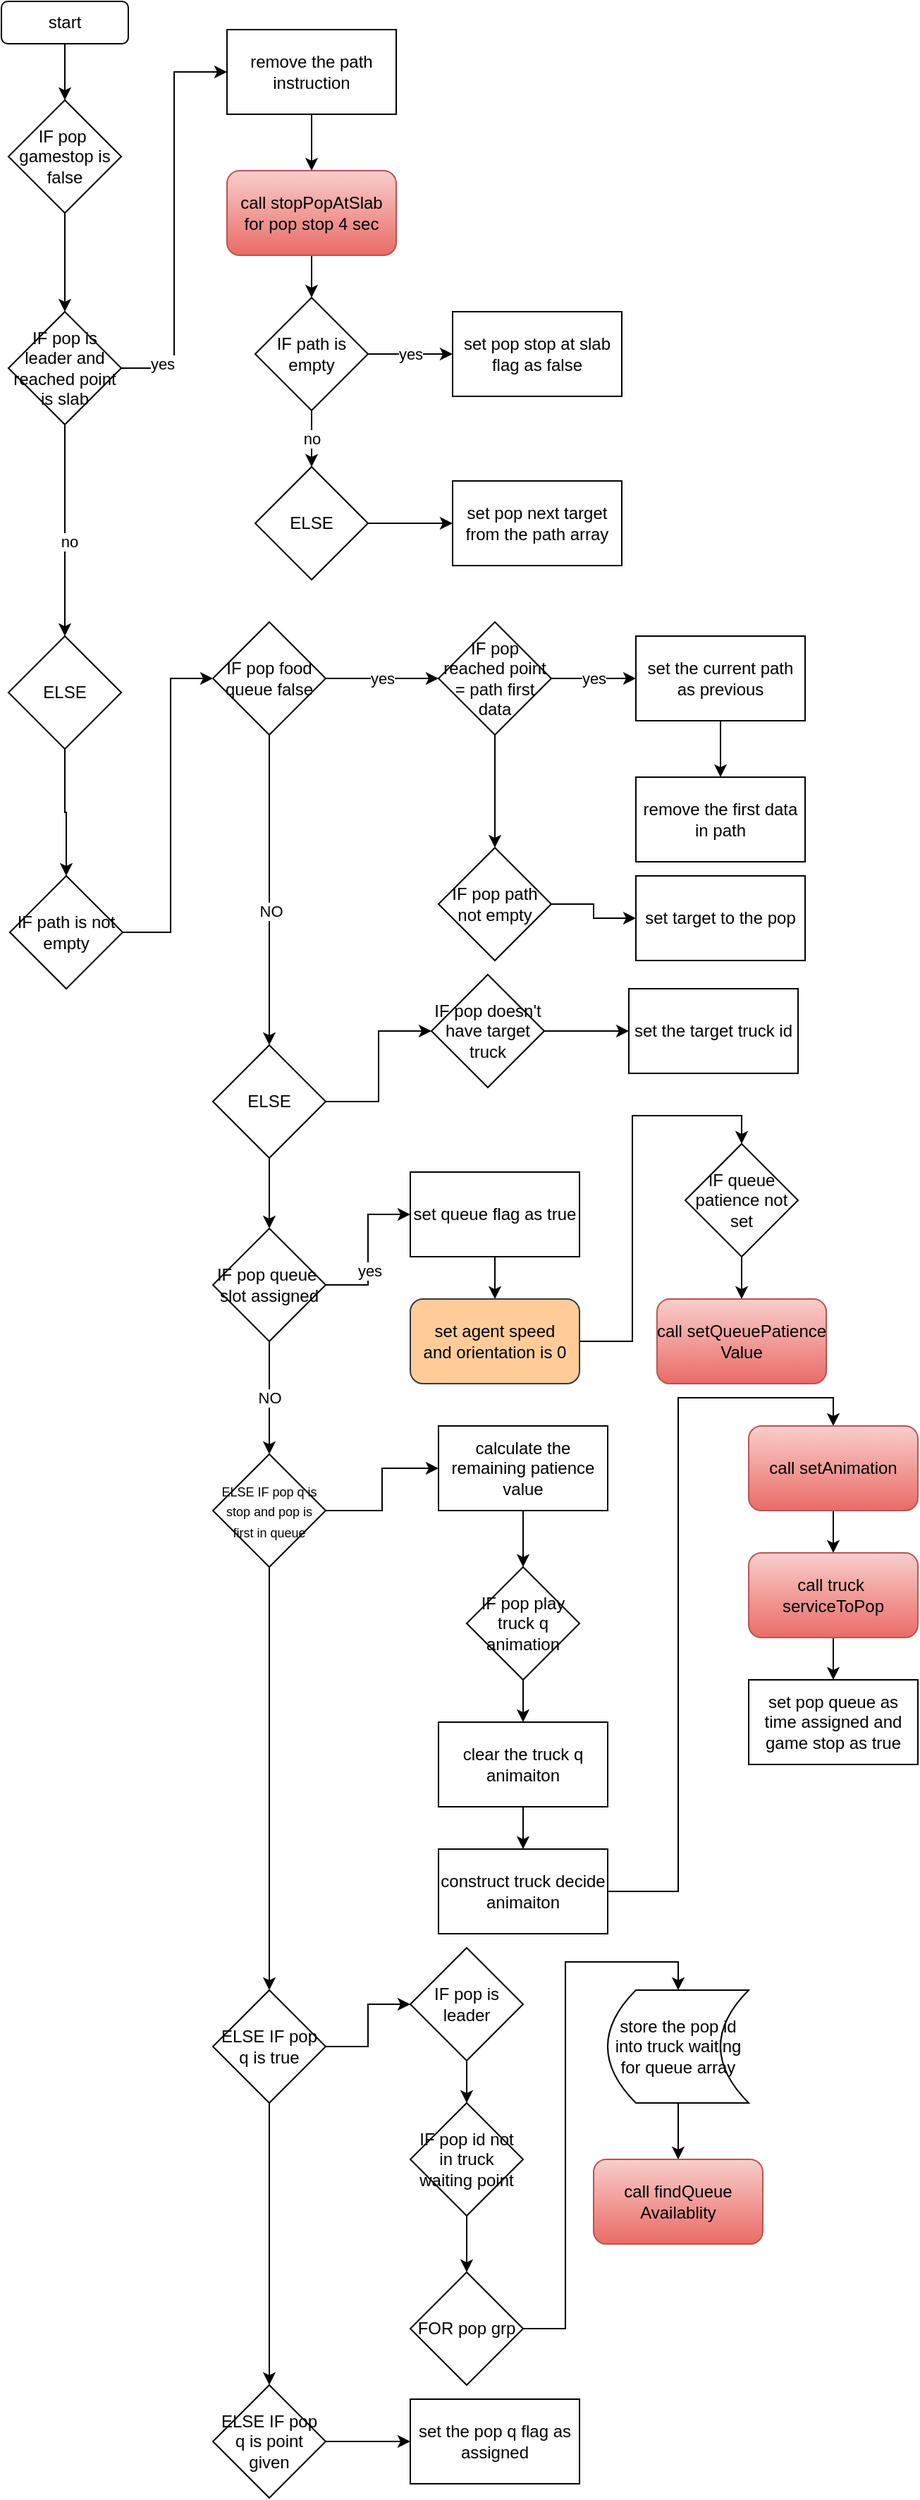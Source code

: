 <mxfile version="17.5.0" type="github">
  <diagram id="4kPlA3bA-O8lGR9gabR4" name="Page-1">
    <mxGraphModel dx="1038" dy="579" grid="1" gridSize="10" guides="1" tooltips="1" connect="1" arrows="1" fold="1" page="1" pageScale="1" pageWidth="850" pageHeight="1100" math="0" shadow="0">
      <root>
        <mxCell id="0" />
        <mxCell id="1" parent="0" />
        <mxCell id="WWKZQpPVSsgoNFgP7Xzk-5" value="" style="edgeStyle=orthogonalEdgeStyle;rounded=0;orthogonalLoop=1;jettySize=auto;html=1;" edge="1" parent="1" source="WWKZQpPVSsgoNFgP7Xzk-1" target="WWKZQpPVSsgoNFgP7Xzk-4">
          <mxGeometry relative="1" as="geometry" />
        </mxCell>
        <mxCell id="WWKZQpPVSsgoNFgP7Xzk-1" value="start" style="rounded=1;whiteSpace=wrap;html=1;" vertex="1" parent="1">
          <mxGeometry x="80" y="30" width="90" height="30" as="geometry" />
        </mxCell>
        <mxCell id="WWKZQpPVSsgoNFgP7Xzk-7" value="" style="edgeStyle=orthogonalEdgeStyle;rounded=0;orthogonalLoop=1;jettySize=auto;html=1;" edge="1" parent="1" source="WWKZQpPVSsgoNFgP7Xzk-4" target="WWKZQpPVSsgoNFgP7Xzk-6">
          <mxGeometry relative="1" as="geometry" />
        </mxCell>
        <mxCell id="WWKZQpPVSsgoNFgP7Xzk-4" value="IF pop&amp;nbsp; gamestop is false" style="rhombus;whiteSpace=wrap;html=1;" vertex="1" parent="1">
          <mxGeometry x="85" y="100" width="80" height="80" as="geometry" />
        </mxCell>
        <mxCell id="WWKZQpPVSsgoNFgP7Xzk-9" value="" style="edgeStyle=orthogonalEdgeStyle;rounded=0;orthogonalLoop=1;jettySize=auto;html=1;entryX=0;entryY=0.5;entryDx=0;entryDy=0;" edge="1" parent="1" source="WWKZQpPVSsgoNFgP7Xzk-6" target="WWKZQpPVSsgoNFgP7Xzk-8">
          <mxGeometry relative="1" as="geometry" />
        </mxCell>
        <mxCell id="WWKZQpPVSsgoNFgP7Xzk-23" value="yes" style="edgeLabel;html=1;align=center;verticalAlign=middle;resizable=0;points=[];" vertex="1" connectable="0" parent="WWKZQpPVSsgoNFgP7Xzk-9">
          <mxGeometry x="-0.796" y="3" relative="1" as="geometry">
            <mxPoint as="offset" />
          </mxGeometry>
        </mxCell>
        <mxCell id="WWKZQpPVSsgoNFgP7Xzk-25" value="" style="edgeStyle=orthogonalEdgeStyle;rounded=0;orthogonalLoop=1;jettySize=auto;html=1;" edge="1" parent="1" source="WWKZQpPVSsgoNFgP7Xzk-6" target="WWKZQpPVSsgoNFgP7Xzk-24">
          <mxGeometry relative="1" as="geometry" />
        </mxCell>
        <mxCell id="WWKZQpPVSsgoNFgP7Xzk-26" value="no" style="edgeLabel;html=1;align=center;verticalAlign=middle;resizable=0;points=[];" vertex="1" connectable="0" parent="WWKZQpPVSsgoNFgP7Xzk-25">
          <mxGeometry x="0.105" y="3" relative="1" as="geometry">
            <mxPoint as="offset" />
          </mxGeometry>
        </mxCell>
        <mxCell id="WWKZQpPVSsgoNFgP7Xzk-6" value="IF pop is leader and reached point is slab" style="rhombus;whiteSpace=wrap;html=1;" vertex="1" parent="1">
          <mxGeometry x="85" y="250" width="80" height="80" as="geometry" />
        </mxCell>
        <mxCell id="WWKZQpPVSsgoNFgP7Xzk-13" value="" style="edgeStyle=orthogonalEdgeStyle;rounded=0;orthogonalLoop=1;jettySize=auto;html=1;" edge="1" parent="1" source="WWKZQpPVSsgoNFgP7Xzk-8" target="WWKZQpPVSsgoNFgP7Xzk-10">
          <mxGeometry relative="1" as="geometry" />
        </mxCell>
        <mxCell id="WWKZQpPVSsgoNFgP7Xzk-8" value="remove the path instruction" style="whiteSpace=wrap;html=1;" vertex="1" parent="1">
          <mxGeometry x="240" y="50" width="120" height="60" as="geometry" />
        </mxCell>
        <mxCell id="WWKZQpPVSsgoNFgP7Xzk-16" value="" style="edgeStyle=orthogonalEdgeStyle;rounded=0;orthogonalLoop=1;jettySize=auto;html=1;" edge="1" parent="1" source="WWKZQpPVSsgoNFgP7Xzk-10" target="WWKZQpPVSsgoNFgP7Xzk-14">
          <mxGeometry relative="1" as="geometry" />
        </mxCell>
        <mxCell id="WWKZQpPVSsgoNFgP7Xzk-10" value="call&amp;nbsp;stopPopAtSlab for pop stop 4 sec" style="rounded=1;whiteSpace=wrap;html=1;fillColor=#f8cecc;gradientColor=#ea6b66;strokeColor=#b85450;" vertex="1" parent="1">
          <mxGeometry x="240" y="150" width="120" height="60" as="geometry" />
        </mxCell>
        <mxCell id="WWKZQpPVSsgoNFgP7Xzk-18" value="yes" style="edgeStyle=orthogonalEdgeStyle;rounded=0;orthogonalLoop=1;jettySize=auto;html=1;" edge="1" parent="1" source="WWKZQpPVSsgoNFgP7Xzk-14" target="WWKZQpPVSsgoNFgP7Xzk-17">
          <mxGeometry relative="1" as="geometry">
            <Array as="points">
              <mxPoint x="370" y="280" />
              <mxPoint x="370" y="280" />
            </Array>
          </mxGeometry>
        </mxCell>
        <mxCell id="WWKZQpPVSsgoNFgP7Xzk-20" value="no" style="edgeStyle=orthogonalEdgeStyle;rounded=0;orthogonalLoop=1;jettySize=auto;html=1;" edge="1" parent="1" source="WWKZQpPVSsgoNFgP7Xzk-14" target="WWKZQpPVSsgoNFgP7Xzk-19">
          <mxGeometry relative="1" as="geometry" />
        </mxCell>
        <mxCell id="WWKZQpPVSsgoNFgP7Xzk-14" value="IF path is empty" style="rhombus;whiteSpace=wrap;html=1;" vertex="1" parent="1">
          <mxGeometry x="260" y="240" width="80" height="80" as="geometry" />
        </mxCell>
        <mxCell id="WWKZQpPVSsgoNFgP7Xzk-17" value="set pop stop at slab flag as false" style="whiteSpace=wrap;html=1;" vertex="1" parent="1">
          <mxGeometry x="400" y="250" width="120" height="60" as="geometry" />
        </mxCell>
        <mxCell id="WWKZQpPVSsgoNFgP7Xzk-22" value="" style="edgeStyle=orthogonalEdgeStyle;rounded=0;orthogonalLoop=1;jettySize=auto;html=1;" edge="1" parent="1" source="WWKZQpPVSsgoNFgP7Xzk-19" target="WWKZQpPVSsgoNFgP7Xzk-21">
          <mxGeometry relative="1" as="geometry" />
        </mxCell>
        <mxCell id="WWKZQpPVSsgoNFgP7Xzk-19" value="ELSE" style="rhombus;whiteSpace=wrap;html=1;" vertex="1" parent="1">
          <mxGeometry x="260" y="360" width="80" height="80" as="geometry" />
        </mxCell>
        <mxCell id="WWKZQpPVSsgoNFgP7Xzk-21" value="set pop next target from the path array" style="whiteSpace=wrap;html=1;" vertex="1" parent="1">
          <mxGeometry x="400" y="370" width="120" height="60" as="geometry" />
        </mxCell>
        <mxCell id="WWKZQpPVSsgoNFgP7Xzk-28" value="" style="edgeStyle=orthogonalEdgeStyle;rounded=0;orthogonalLoop=1;jettySize=auto;html=1;" edge="1" parent="1" source="WWKZQpPVSsgoNFgP7Xzk-24" target="WWKZQpPVSsgoNFgP7Xzk-27">
          <mxGeometry relative="1" as="geometry" />
        </mxCell>
        <mxCell id="WWKZQpPVSsgoNFgP7Xzk-24" value="ELSE" style="rhombus;whiteSpace=wrap;html=1;" vertex="1" parent="1">
          <mxGeometry x="85" y="480" width="80" height="80" as="geometry" />
        </mxCell>
        <mxCell id="WWKZQpPVSsgoNFgP7Xzk-30" value="" style="edgeStyle=orthogonalEdgeStyle;rounded=0;orthogonalLoop=1;jettySize=auto;html=1;" edge="1" parent="1" source="WWKZQpPVSsgoNFgP7Xzk-27" target="WWKZQpPVSsgoNFgP7Xzk-29">
          <mxGeometry relative="1" as="geometry">
            <Array as="points">
              <mxPoint x="200" y="690" />
              <mxPoint x="200" y="510" />
            </Array>
          </mxGeometry>
        </mxCell>
        <mxCell id="WWKZQpPVSsgoNFgP7Xzk-27" value="IF path is not empty" style="rhombus;whiteSpace=wrap;html=1;" vertex="1" parent="1">
          <mxGeometry x="86" y="650" width="80" height="80" as="geometry" />
        </mxCell>
        <mxCell id="WWKZQpPVSsgoNFgP7Xzk-32" value="yes" style="edgeStyle=orthogonalEdgeStyle;rounded=0;orthogonalLoop=1;jettySize=auto;html=1;" edge="1" parent="1" source="WWKZQpPVSsgoNFgP7Xzk-29" target="WWKZQpPVSsgoNFgP7Xzk-31">
          <mxGeometry relative="1" as="geometry">
            <Array as="points">
              <mxPoint x="350" y="510" />
              <mxPoint x="350" y="510" />
            </Array>
          </mxGeometry>
        </mxCell>
        <mxCell id="WWKZQpPVSsgoNFgP7Xzk-42" value="" style="edgeStyle=orthogonalEdgeStyle;rounded=0;orthogonalLoop=1;jettySize=auto;html=1;" edge="1" parent="1" source="WWKZQpPVSsgoNFgP7Xzk-29" target="WWKZQpPVSsgoNFgP7Xzk-41">
          <mxGeometry relative="1" as="geometry" />
        </mxCell>
        <mxCell id="WWKZQpPVSsgoNFgP7Xzk-43" value="NO" style="edgeLabel;html=1;align=center;verticalAlign=middle;resizable=0;points=[];" vertex="1" connectable="0" parent="WWKZQpPVSsgoNFgP7Xzk-42">
          <mxGeometry x="0.138" y="1" relative="1" as="geometry">
            <mxPoint as="offset" />
          </mxGeometry>
        </mxCell>
        <mxCell id="WWKZQpPVSsgoNFgP7Xzk-29" value="IF pop food queue false" style="rhombus;whiteSpace=wrap;html=1;" vertex="1" parent="1">
          <mxGeometry x="230" y="470" width="80" height="80" as="geometry" />
        </mxCell>
        <mxCell id="WWKZQpPVSsgoNFgP7Xzk-34" value="yes" style="edgeStyle=orthogonalEdgeStyle;rounded=0;orthogonalLoop=1;jettySize=auto;html=1;" edge="1" parent="1" source="WWKZQpPVSsgoNFgP7Xzk-31" target="WWKZQpPVSsgoNFgP7Xzk-33">
          <mxGeometry relative="1" as="geometry" />
        </mxCell>
        <mxCell id="WWKZQpPVSsgoNFgP7Xzk-38" value="" style="edgeStyle=orthogonalEdgeStyle;rounded=0;orthogonalLoop=1;jettySize=auto;html=1;" edge="1" parent="1" source="WWKZQpPVSsgoNFgP7Xzk-31" target="WWKZQpPVSsgoNFgP7Xzk-37">
          <mxGeometry relative="1" as="geometry">
            <Array as="points">
              <mxPoint x="430" y="590" />
              <mxPoint x="430" y="590" />
            </Array>
          </mxGeometry>
        </mxCell>
        <mxCell id="WWKZQpPVSsgoNFgP7Xzk-31" value="IF pop reached point = path first data" style="rhombus;whiteSpace=wrap;html=1;" vertex="1" parent="1">
          <mxGeometry x="390" y="470" width="80" height="80" as="geometry" />
        </mxCell>
        <mxCell id="WWKZQpPVSsgoNFgP7Xzk-36" value="" style="edgeStyle=orthogonalEdgeStyle;rounded=0;orthogonalLoop=1;jettySize=auto;html=1;" edge="1" parent="1" source="WWKZQpPVSsgoNFgP7Xzk-33" target="WWKZQpPVSsgoNFgP7Xzk-35">
          <mxGeometry relative="1" as="geometry" />
        </mxCell>
        <mxCell id="WWKZQpPVSsgoNFgP7Xzk-33" value="set the current path as previous" style="whiteSpace=wrap;html=1;" vertex="1" parent="1">
          <mxGeometry x="530" y="480" width="120" height="60" as="geometry" />
        </mxCell>
        <mxCell id="WWKZQpPVSsgoNFgP7Xzk-35" value="remove the first data in path" style="whiteSpace=wrap;html=1;" vertex="1" parent="1">
          <mxGeometry x="530" y="580" width="120" height="60" as="geometry" />
        </mxCell>
        <mxCell id="WWKZQpPVSsgoNFgP7Xzk-40" value="" style="edgeStyle=orthogonalEdgeStyle;rounded=0;orthogonalLoop=1;jettySize=auto;html=1;" edge="1" parent="1" source="WWKZQpPVSsgoNFgP7Xzk-37" target="WWKZQpPVSsgoNFgP7Xzk-39">
          <mxGeometry relative="1" as="geometry" />
        </mxCell>
        <mxCell id="WWKZQpPVSsgoNFgP7Xzk-37" value="IF pop path not empty" style="rhombus;whiteSpace=wrap;html=1;" vertex="1" parent="1">
          <mxGeometry x="390" y="630" width="80" height="80" as="geometry" />
        </mxCell>
        <mxCell id="WWKZQpPVSsgoNFgP7Xzk-39" value="set target to the pop" style="whiteSpace=wrap;html=1;" vertex="1" parent="1">
          <mxGeometry x="530" y="650" width="120" height="60" as="geometry" />
        </mxCell>
        <mxCell id="WWKZQpPVSsgoNFgP7Xzk-45" value="" style="edgeStyle=orthogonalEdgeStyle;rounded=0;orthogonalLoop=1;jettySize=auto;html=1;" edge="1" parent="1" source="WWKZQpPVSsgoNFgP7Xzk-41" target="WWKZQpPVSsgoNFgP7Xzk-44">
          <mxGeometry relative="1" as="geometry" />
        </mxCell>
        <mxCell id="WWKZQpPVSsgoNFgP7Xzk-49" value="" style="edgeStyle=orthogonalEdgeStyle;rounded=0;orthogonalLoop=1;jettySize=auto;html=1;" edge="1" parent="1" source="WWKZQpPVSsgoNFgP7Xzk-41" target="WWKZQpPVSsgoNFgP7Xzk-48">
          <mxGeometry relative="1" as="geometry" />
        </mxCell>
        <mxCell id="WWKZQpPVSsgoNFgP7Xzk-41" value="ELSE" style="rhombus;whiteSpace=wrap;html=1;" vertex="1" parent="1">
          <mxGeometry x="230" y="770" width="80" height="80" as="geometry" />
        </mxCell>
        <mxCell id="WWKZQpPVSsgoNFgP7Xzk-47" value="" style="edgeStyle=orthogonalEdgeStyle;rounded=0;orthogonalLoop=1;jettySize=auto;html=1;" edge="1" parent="1" source="WWKZQpPVSsgoNFgP7Xzk-44" target="WWKZQpPVSsgoNFgP7Xzk-46">
          <mxGeometry relative="1" as="geometry" />
        </mxCell>
        <mxCell id="WWKZQpPVSsgoNFgP7Xzk-44" value="IF pop doesn&#39;t have target truck" style="rhombus;whiteSpace=wrap;html=1;" vertex="1" parent="1">
          <mxGeometry x="385" y="720" width="80" height="80" as="geometry" />
        </mxCell>
        <mxCell id="WWKZQpPVSsgoNFgP7Xzk-46" value="set the target truck id" style="whiteSpace=wrap;html=1;" vertex="1" parent="1">
          <mxGeometry x="525" y="730" width="120" height="60" as="geometry" />
        </mxCell>
        <mxCell id="WWKZQpPVSsgoNFgP7Xzk-51" value="" style="edgeStyle=orthogonalEdgeStyle;rounded=0;orthogonalLoop=1;jettySize=auto;html=1;" edge="1" parent="1" source="WWKZQpPVSsgoNFgP7Xzk-48" target="WWKZQpPVSsgoNFgP7Xzk-50">
          <mxGeometry relative="1" as="geometry" />
        </mxCell>
        <mxCell id="WWKZQpPVSsgoNFgP7Xzk-62" value="yes" style="edgeLabel;html=1;align=center;verticalAlign=middle;resizable=0;points=[];" vertex="1" connectable="0" parent="WWKZQpPVSsgoNFgP7Xzk-51">
          <mxGeometry x="-0.273" y="-1" relative="1" as="geometry">
            <mxPoint as="offset" />
          </mxGeometry>
        </mxCell>
        <mxCell id="WWKZQpPVSsgoNFgP7Xzk-61" value="NO" style="edgeStyle=orthogonalEdgeStyle;rounded=0;orthogonalLoop=1;jettySize=auto;html=1;" edge="1" parent="1" source="WWKZQpPVSsgoNFgP7Xzk-48" target="WWKZQpPVSsgoNFgP7Xzk-60">
          <mxGeometry relative="1" as="geometry" />
        </mxCell>
        <mxCell id="WWKZQpPVSsgoNFgP7Xzk-48" value="IF pop queue&amp;nbsp; slot assigned" style="rhombus;whiteSpace=wrap;html=1;" vertex="1" parent="1">
          <mxGeometry x="230" y="900" width="80" height="80" as="geometry" />
        </mxCell>
        <mxCell id="WWKZQpPVSsgoNFgP7Xzk-53" value="" style="edgeStyle=orthogonalEdgeStyle;rounded=0;orthogonalLoop=1;jettySize=auto;html=1;" edge="1" parent="1" source="WWKZQpPVSsgoNFgP7Xzk-50" target="WWKZQpPVSsgoNFgP7Xzk-52">
          <mxGeometry relative="1" as="geometry" />
        </mxCell>
        <mxCell id="WWKZQpPVSsgoNFgP7Xzk-50" value="set queue flag as true&lt;span style=&quot;color: rgba(0 , 0 , 0 , 0) ; font-family: monospace ; font-size: 0px&quot;&gt;%3CmxGraphModel%3E%3Croot%3E%3CmxCell%20id%3D%220%22%2F%3E%3CmxCell%20id%3D%221%22%20parent%3D%220%22%2F%3E%3CmxCell%20id%3D%222%22%20value%3D%22set%20agent%20speed%22%20style%3D%22rounded%3D1%3BwhiteSpace%3Dwrap%3Bhtml%3D1%3BfillColor%3D%23ffcc99%3BstrokeColor%3D%2336393d%3B%22%20vertex%3D%221%22%20parent%3D%221%22%3E%3CmxGeometry%20x%3D%22190%22%20y%3D%222370%22%20width%3D%22120%22%20height%3D%2260%22%20as%3D%22geometry%22%2F%3E%3C%2FmxCell%3E%3C%2Froot%3E%3C%2FmxGraphModel%3E&lt;/span&gt;" style="whiteSpace=wrap;html=1;" vertex="1" parent="1">
          <mxGeometry x="370" y="860" width="120" height="60" as="geometry" />
        </mxCell>
        <mxCell id="WWKZQpPVSsgoNFgP7Xzk-55" style="edgeStyle=orthogonalEdgeStyle;rounded=0;orthogonalLoop=1;jettySize=auto;html=1;entryX=0.5;entryY=0;entryDx=0;entryDy=0;" edge="1" parent="1" source="WWKZQpPVSsgoNFgP7Xzk-52" target="WWKZQpPVSsgoNFgP7Xzk-54">
          <mxGeometry relative="1" as="geometry" />
        </mxCell>
        <mxCell id="WWKZQpPVSsgoNFgP7Xzk-52" value="set agent speed&lt;br&gt;and orientation is 0" style="rounded=1;whiteSpace=wrap;html=1;fillColor=#ffcc99;strokeColor=#36393d;" vertex="1" parent="1">
          <mxGeometry x="370" y="950" width="120" height="60" as="geometry" />
        </mxCell>
        <mxCell id="WWKZQpPVSsgoNFgP7Xzk-59" value="" style="edgeStyle=orthogonalEdgeStyle;rounded=0;orthogonalLoop=1;jettySize=auto;html=1;" edge="1" parent="1" source="WWKZQpPVSsgoNFgP7Xzk-54" target="WWKZQpPVSsgoNFgP7Xzk-58">
          <mxGeometry relative="1" as="geometry" />
        </mxCell>
        <mxCell id="WWKZQpPVSsgoNFgP7Xzk-54" value="IF queue patience not set" style="rhombus;whiteSpace=wrap;html=1;" vertex="1" parent="1">
          <mxGeometry x="565" y="840" width="80" height="80" as="geometry" />
        </mxCell>
        <mxCell id="WWKZQpPVSsgoNFgP7Xzk-58" value="call&amp;nbsp;setQueuePatience&lt;br&gt;Value" style="rounded=1;whiteSpace=wrap;html=1;fillColor=#f8cecc;gradientColor=#ea6b66;strokeColor=#b85450;" vertex="1" parent="1">
          <mxGeometry x="545" y="950" width="120" height="60" as="geometry" />
        </mxCell>
        <mxCell id="WWKZQpPVSsgoNFgP7Xzk-64" value="" style="edgeStyle=orthogonalEdgeStyle;rounded=0;orthogonalLoop=1;jettySize=auto;html=1;fontSize=9;" edge="1" parent="1" source="WWKZQpPVSsgoNFgP7Xzk-60" target="WWKZQpPVSsgoNFgP7Xzk-63">
          <mxGeometry relative="1" as="geometry" />
        </mxCell>
        <mxCell id="WWKZQpPVSsgoNFgP7Xzk-80" value="" style="edgeStyle=orthogonalEdgeStyle;rounded=0;orthogonalLoop=1;jettySize=auto;html=1;fontSize=9;" edge="1" parent="1" source="WWKZQpPVSsgoNFgP7Xzk-60" target="WWKZQpPVSsgoNFgP7Xzk-79">
          <mxGeometry relative="1" as="geometry" />
        </mxCell>
        <mxCell id="WWKZQpPVSsgoNFgP7Xzk-60" value="&lt;font style=&quot;font-size: 9px&quot;&gt;ELSE IF pop q is stop and pop is first in queue&lt;/font&gt;" style="rhombus;whiteSpace=wrap;html=1;" vertex="1" parent="1">
          <mxGeometry x="230" y="1060" width="80" height="80" as="geometry" />
        </mxCell>
        <mxCell id="WWKZQpPVSsgoNFgP7Xzk-66" value="" style="edgeStyle=orthogonalEdgeStyle;rounded=0;orthogonalLoop=1;jettySize=auto;html=1;fontSize=9;" edge="1" parent="1" source="WWKZQpPVSsgoNFgP7Xzk-63" target="WWKZQpPVSsgoNFgP7Xzk-65">
          <mxGeometry relative="1" as="geometry" />
        </mxCell>
        <mxCell id="WWKZQpPVSsgoNFgP7Xzk-63" value="calculate the remaining patience value" style="whiteSpace=wrap;html=1;" vertex="1" parent="1">
          <mxGeometry x="390" y="1040" width="120" height="60" as="geometry" />
        </mxCell>
        <mxCell id="WWKZQpPVSsgoNFgP7Xzk-70" value="" style="edgeStyle=orthogonalEdgeStyle;rounded=0;orthogonalLoop=1;jettySize=auto;html=1;fontSize=9;" edge="1" parent="1" source="WWKZQpPVSsgoNFgP7Xzk-65" target="WWKZQpPVSsgoNFgP7Xzk-69">
          <mxGeometry relative="1" as="geometry" />
        </mxCell>
        <mxCell id="WWKZQpPVSsgoNFgP7Xzk-65" value="IF pop play truck q animation" style="rhombus;whiteSpace=wrap;html=1;" vertex="1" parent="1">
          <mxGeometry x="410" y="1140" width="80" height="80" as="geometry" />
        </mxCell>
        <mxCell id="WWKZQpPVSsgoNFgP7Xzk-72" value="" style="edgeStyle=orthogonalEdgeStyle;rounded=0;orthogonalLoop=1;jettySize=auto;html=1;fontSize=9;" edge="1" parent="1" source="WWKZQpPVSsgoNFgP7Xzk-69" target="WWKZQpPVSsgoNFgP7Xzk-71">
          <mxGeometry relative="1" as="geometry" />
        </mxCell>
        <mxCell id="WWKZQpPVSsgoNFgP7Xzk-69" value="clear the truck q animaiton" style="whiteSpace=wrap;html=1;" vertex="1" parent="1">
          <mxGeometry x="390" y="1250" width="120" height="60" as="geometry" />
        </mxCell>
        <mxCell id="WWKZQpPVSsgoNFgP7Xzk-74" style="edgeStyle=orthogonalEdgeStyle;rounded=0;orthogonalLoop=1;jettySize=auto;html=1;entryX=0.5;entryY=0;entryDx=0;entryDy=0;fontSize=9;" edge="1" parent="1" source="WWKZQpPVSsgoNFgP7Xzk-71" target="WWKZQpPVSsgoNFgP7Xzk-73">
          <mxGeometry relative="1" as="geometry" />
        </mxCell>
        <mxCell id="WWKZQpPVSsgoNFgP7Xzk-71" value="construct truck decide animaiton" style="whiteSpace=wrap;html=1;" vertex="1" parent="1">
          <mxGeometry x="390" y="1340" width="120" height="60" as="geometry" />
        </mxCell>
        <mxCell id="WWKZQpPVSsgoNFgP7Xzk-76" value="" style="edgeStyle=orthogonalEdgeStyle;rounded=0;orthogonalLoop=1;jettySize=auto;html=1;fontSize=9;" edge="1" parent="1" source="WWKZQpPVSsgoNFgP7Xzk-73" target="WWKZQpPVSsgoNFgP7Xzk-75">
          <mxGeometry relative="1" as="geometry" />
        </mxCell>
        <mxCell id="WWKZQpPVSsgoNFgP7Xzk-73" value="call&amp;nbsp;setAnimation" style="rounded=1;whiteSpace=wrap;html=1;fillColor=#f8cecc;gradientColor=#ea6b66;strokeColor=#b85450;" vertex="1" parent="1">
          <mxGeometry x="610" y="1040" width="120" height="60" as="geometry" />
        </mxCell>
        <mxCell id="WWKZQpPVSsgoNFgP7Xzk-78" value="" style="edgeStyle=orthogonalEdgeStyle;rounded=0;orthogonalLoop=1;jettySize=auto;html=1;fontSize=9;" edge="1" parent="1" source="WWKZQpPVSsgoNFgP7Xzk-75" target="WWKZQpPVSsgoNFgP7Xzk-77">
          <mxGeometry relative="1" as="geometry" />
        </mxCell>
        <mxCell id="WWKZQpPVSsgoNFgP7Xzk-75" value="call&amp;nbsp;truck&amp;nbsp;&lt;br&gt;serviceToPop" style="rounded=1;whiteSpace=wrap;html=1;fillColor=#f8cecc;gradientColor=#ea6b66;strokeColor=#b85450;" vertex="1" parent="1">
          <mxGeometry x="610" y="1130" width="120" height="60" as="geometry" />
        </mxCell>
        <mxCell id="WWKZQpPVSsgoNFgP7Xzk-77" value="set pop queue as time assigned and game stop as true" style="whiteSpace=wrap;html=1;" vertex="1" parent="1">
          <mxGeometry x="610" y="1220" width="120" height="60" as="geometry" />
        </mxCell>
        <mxCell id="WWKZQpPVSsgoNFgP7Xzk-82" value="" style="edgeStyle=orthogonalEdgeStyle;rounded=0;orthogonalLoop=1;jettySize=auto;html=1;fontSize=12;" edge="1" parent="1" source="WWKZQpPVSsgoNFgP7Xzk-79" target="WWKZQpPVSsgoNFgP7Xzk-81">
          <mxGeometry relative="1" as="geometry" />
        </mxCell>
        <mxCell id="WWKZQpPVSsgoNFgP7Xzk-93" value="" style="edgeStyle=orthogonalEdgeStyle;rounded=0;orthogonalLoop=1;jettySize=auto;html=1;fontSize=12;" edge="1" parent="1" source="WWKZQpPVSsgoNFgP7Xzk-79" target="WWKZQpPVSsgoNFgP7Xzk-92">
          <mxGeometry relative="1" as="geometry" />
        </mxCell>
        <mxCell id="WWKZQpPVSsgoNFgP7Xzk-79" value="&lt;font style=&quot;font-size: 12px&quot;&gt;ELSE IF pop q is true&lt;/font&gt;" style="rhombus;whiteSpace=wrap;html=1;" vertex="1" parent="1">
          <mxGeometry x="230" y="1440" width="80" height="80" as="geometry" />
        </mxCell>
        <mxCell id="WWKZQpPVSsgoNFgP7Xzk-84" value="" style="edgeStyle=orthogonalEdgeStyle;rounded=0;orthogonalLoop=1;jettySize=auto;html=1;fontSize=12;" edge="1" parent="1" source="WWKZQpPVSsgoNFgP7Xzk-81" target="WWKZQpPVSsgoNFgP7Xzk-83">
          <mxGeometry relative="1" as="geometry" />
        </mxCell>
        <mxCell id="WWKZQpPVSsgoNFgP7Xzk-81" value="IF pop is leader" style="rhombus;whiteSpace=wrap;html=1;" vertex="1" parent="1">
          <mxGeometry x="370" y="1410" width="80" height="80" as="geometry" />
        </mxCell>
        <mxCell id="WWKZQpPVSsgoNFgP7Xzk-86" value="" style="edgeStyle=orthogonalEdgeStyle;rounded=0;orthogonalLoop=1;jettySize=auto;html=1;fontSize=12;" edge="1" parent="1" source="WWKZQpPVSsgoNFgP7Xzk-83" target="WWKZQpPVSsgoNFgP7Xzk-85">
          <mxGeometry relative="1" as="geometry" />
        </mxCell>
        <mxCell id="WWKZQpPVSsgoNFgP7Xzk-83" value="IF pop id not in truck waiting point" style="rhombus;whiteSpace=wrap;html=1;" vertex="1" parent="1">
          <mxGeometry x="370" y="1520" width="80" height="80" as="geometry" />
        </mxCell>
        <mxCell id="WWKZQpPVSsgoNFgP7Xzk-88" style="edgeStyle=orthogonalEdgeStyle;rounded=0;orthogonalLoop=1;jettySize=auto;html=1;entryX=0.5;entryY=0;entryDx=0;entryDy=0;fontSize=12;" edge="1" parent="1" source="WWKZQpPVSsgoNFgP7Xzk-85" target="WWKZQpPVSsgoNFgP7Xzk-87">
          <mxGeometry relative="1" as="geometry" />
        </mxCell>
        <mxCell id="WWKZQpPVSsgoNFgP7Xzk-85" value="FOR pop grp" style="rhombus;whiteSpace=wrap;html=1;" vertex="1" parent="1">
          <mxGeometry x="370" y="1640" width="80" height="80" as="geometry" />
        </mxCell>
        <mxCell id="WWKZQpPVSsgoNFgP7Xzk-91" value="" style="edgeStyle=orthogonalEdgeStyle;rounded=0;orthogonalLoop=1;jettySize=auto;html=1;fontSize=12;" edge="1" parent="1" source="WWKZQpPVSsgoNFgP7Xzk-87" target="WWKZQpPVSsgoNFgP7Xzk-89">
          <mxGeometry relative="1" as="geometry" />
        </mxCell>
        <mxCell id="WWKZQpPVSsgoNFgP7Xzk-87" value="store the pop id into truck waiting for queue array" style="shape=dataStorage;whiteSpace=wrap;html=1;fixedSize=1;fontSize=12;" vertex="1" parent="1">
          <mxGeometry x="510" y="1440" width="100" height="80" as="geometry" />
        </mxCell>
        <mxCell id="WWKZQpPVSsgoNFgP7Xzk-89" value="call&amp;nbsp;findQueue&lt;br&gt;Availablity" style="rounded=1;whiteSpace=wrap;html=1;fillColor=#f8cecc;gradientColor=#ea6b66;strokeColor=#b85450;" vertex="1" parent="1">
          <mxGeometry x="500" y="1560" width="120" height="60" as="geometry" />
        </mxCell>
        <mxCell id="WWKZQpPVSsgoNFgP7Xzk-95" value="" style="edgeStyle=orthogonalEdgeStyle;rounded=0;orthogonalLoop=1;jettySize=auto;html=1;fontSize=12;" edge="1" parent="1" source="WWKZQpPVSsgoNFgP7Xzk-92" target="WWKZQpPVSsgoNFgP7Xzk-94">
          <mxGeometry relative="1" as="geometry" />
        </mxCell>
        <mxCell id="WWKZQpPVSsgoNFgP7Xzk-92" value="&lt;font style=&quot;font-size: 12px&quot;&gt;ELSE IF pop q is point given&lt;/font&gt;" style="rhombus;whiteSpace=wrap;html=1;" vertex="1" parent="1">
          <mxGeometry x="230" y="1720" width="80" height="80" as="geometry" />
        </mxCell>
        <mxCell id="WWKZQpPVSsgoNFgP7Xzk-94" value="set the pop q flag as assigned" style="whiteSpace=wrap;html=1;" vertex="1" parent="1">
          <mxGeometry x="370" y="1730" width="120" height="60" as="geometry" />
        </mxCell>
      </root>
    </mxGraphModel>
  </diagram>
</mxfile>

